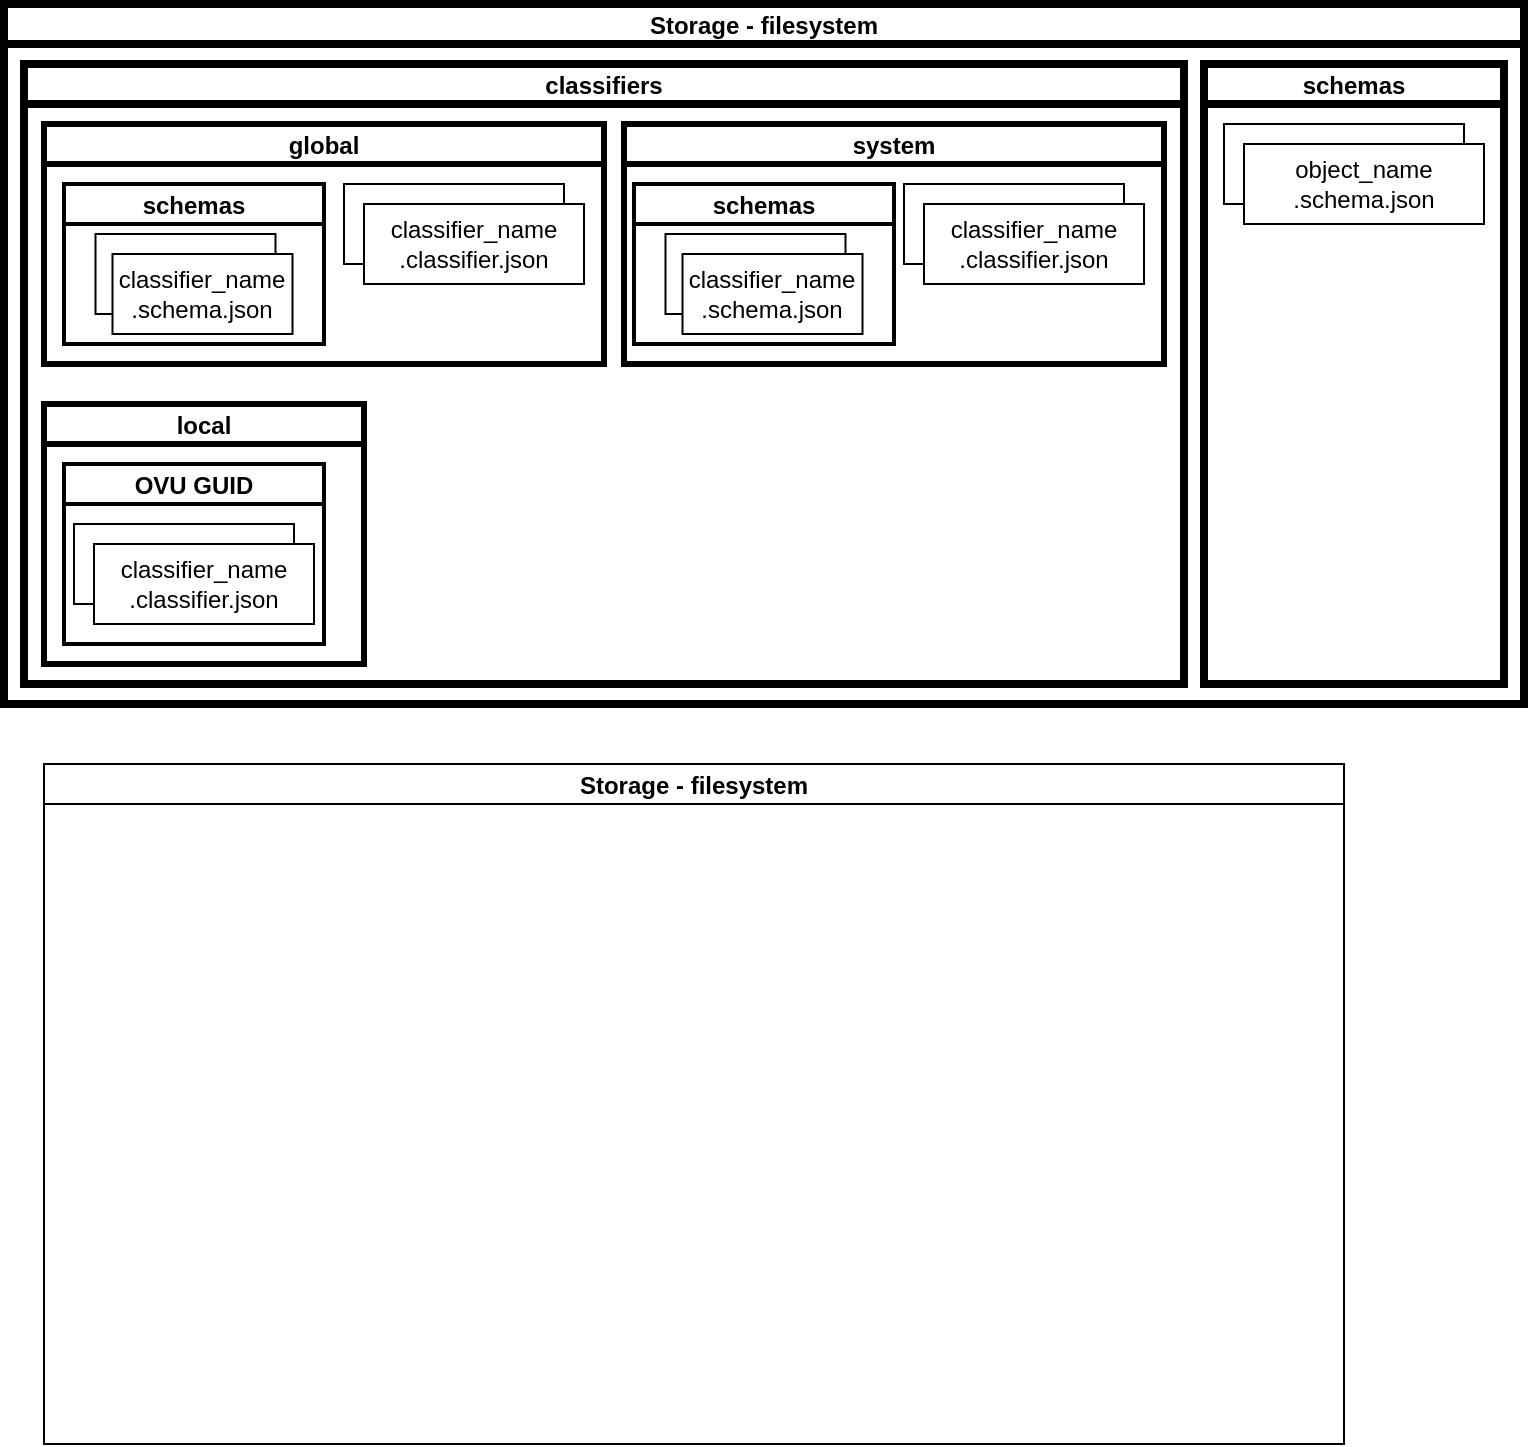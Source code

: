 <mxfile version="21.6.1" type="github">
  <diagram name="Страница 1" id="JitTd_IMZwC5bZD_vbZD">
    <mxGraphModel dx="1434" dy="747" grid="1" gridSize="10" guides="1" tooltips="1" connect="1" arrows="1" fold="1" page="1" pageScale="1" pageWidth="827" pageHeight="1169" math="0" shadow="0">
      <root>
        <mxCell id="0" />
        <mxCell id="1" parent="0" />
        <mxCell id="nBOdrs7TVnGfuyen_7ym-8" value="Storage - filesystem" style="swimlane;startSize=20;horizontal=1;containerType=tree;newEdgeStyle={&quot;edgeStyle&quot;:&quot;elbowEdgeStyle&quot;,&quot;startArrow&quot;:&quot;none&quot;,&quot;endArrow&quot;:&quot;none&quot;};strokeWidth=4;" vertex="1" parent="1">
          <mxGeometry x="40" y="40" width="760" height="350" as="geometry">
            <mxRectangle x="40" y="40" width="160" height="30" as="alternateBounds" />
          </mxGeometry>
        </mxCell>
        <mxCell id="nBOdrs7TVnGfuyen_7ym-16" value="classifiers" style="swimlane;startSize=20;horizontal=1;containerType=tree;newEdgeStyle={&quot;edgeStyle&quot;:&quot;elbowEdgeStyle&quot;,&quot;startArrow&quot;:&quot;none&quot;,&quot;endArrow&quot;:&quot;none&quot;};strokeWidth=4;" vertex="1" parent="nBOdrs7TVnGfuyen_7ym-8">
          <mxGeometry x="10" y="30" width="580" height="310" as="geometry">
            <mxRectangle x="40" y="40" width="160" height="30" as="alternateBounds" />
          </mxGeometry>
        </mxCell>
        <mxCell id="nBOdrs7TVnGfuyen_7ym-19" value="global" style="swimlane;startSize=20;horizontal=1;containerType=tree;newEdgeStyle={&quot;edgeStyle&quot;:&quot;elbowEdgeStyle&quot;,&quot;startArrow&quot;:&quot;none&quot;,&quot;endArrow&quot;:&quot;none&quot;};strokeWidth=3;" vertex="1" parent="nBOdrs7TVnGfuyen_7ym-16">
          <mxGeometry x="10" y="30" width="280" height="120" as="geometry">
            <mxRectangle x="40" y="40" width="160" height="30" as="alternateBounds" />
          </mxGeometry>
        </mxCell>
        <mxCell id="nBOdrs7TVnGfuyen_7ym-20" value="schemas" style="swimlane;startSize=20;horizontal=1;containerType=tree;newEdgeStyle={&quot;edgeStyle&quot;:&quot;elbowEdgeStyle&quot;,&quot;startArrow&quot;:&quot;none&quot;,&quot;endArrow&quot;:&quot;none&quot;};strokeWidth=2;" vertex="1" parent="nBOdrs7TVnGfuyen_7ym-19">
          <mxGeometry x="10" y="30" width="130" height="80" as="geometry">
            <mxRectangle x="10" y="30" width="160" height="30" as="alternateBounds" />
          </mxGeometry>
        </mxCell>
        <mxCell id="nBOdrs7TVnGfuyen_7ym-45" value="" style="group" vertex="1" connectable="0" parent="nBOdrs7TVnGfuyen_7ym-20">
          <mxGeometry x="15.75" y="25" width="98.5" height="50" as="geometry" />
        </mxCell>
        <mxCell id="nBOdrs7TVnGfuyen_7ym-46" value="" style="rounded=0;whiteSpace=wrap;html=1;" vertex="1" parent="nBOdrs7TVnGfuyen_7ym-45">
          <mxGeometry width="90" height="40" as="geometry" />
        </mxCell>
        <mxCell id="nBOdrs7TVnGfuyen_7ym-47" value="classifier_name&lt;br style=&quot;border-color: var(--border-color);&quot;&gt;.schema.json" style="rounded=0;whiteSpace=wrap;html=1;" vertex="1" parent="nBOdrs7TVnGfuyen_7ym-45">
          <mxGeometry x="8.5" y="10" width="90" height="40" as="geometry" />
        </mxCell>
        <mxCell id="nBOdrs7TVnGfuyen_7ym-38" value="" style="group" vertex="1" connectable="0" parent="nBOdrs7TVnGfuyen_7ym-19">
          <mxGeometry x="150" y="30" width="120" height="50" as="geometry" />
        </mxCell>
        <mxCell id="nBOdrs7TVnGfuyen_7ym-37" value="" style="rounded=0;whiteSpace=wrap;html=1;" vertex="1" parent="nBOdrs7TVnGfuyen_7ym-38">
          <mxGeometry width="110" height="40" as="geometry" />
        </mxCell>
        <mxCell id="nBOdrs7TVnGfuyen_7ym-31" value="classifier_name&lt;br&gt;.classifier.json" style="rounded=0;whiteSpace=wrap;html=1;" vertex="1" parent="nBOdrs7TVnGfuyen_7ym-38">
          <mxGeometry x="10" y="10" width="110" height="40" as="geometry" />
        </mxCell>
        <mxCell id="nBOdrs7TVnGfuyen_7ym-24" value="system" style="swimlane;startSize=20;horizontal=1;containerType=tree;newEdgeStyle={&quot;edgeStyle&quot;:&quot;elbowEdgeStyle&quot;,&quot;startArrow&quot;:&quot;none&quot;,&quot;endArrow&quot;:&quot;none&quot;};strokeWidth=3;" vertex="1" parent="nBOdrs7TVnGfuyen_7ym-16">
          <mxGeometry x="300" y="30" width="270" height="120" as="geometry">
            <mxRectangle x="40" y="40" width="160" height="30" as="alternateBounds" />
          </mxGeometry>
        </mxCell>
        <mxCell id="nBOdrs7TVnGfuyen_7ym-29" value="schemas" style="swimlane;startSize=20;horizontal=1;containerType=tree;newEdgeStyle={&quot;edgeStyle&quot;:&quot;elbowEdgeStyle&quot;,&quot;startArrow&quot;:&quot;none&quot;,&quot;endArrow&quot;:&quot;none&quot;};strokeWidth=2;" vertex="1" parent="nBOdrs7TVnGfuyen_7ym-24">
          <mxGeometry x="5" y="30" width="130" height="80" as="geometry">
            <mxRectangle x="10" y="30" width="160" height="30" as="alternateBounds" />
          </mxGeometry>
        </mxCell>
        <mxCell id="nBOdrs7TVnGfuyen_7ym-43" value="" style="group" vertex="1" connectable="0" parent="nBOdrs7TVnGfuyen_7ym-29">
          <mxGeometry x="15.75" y="25" width="98.5" height="50" as="geometry" />
        </mxCell>
        <mxCell id="nBOdrs7TVnGfuyen_7ym-44" value="" style="group" vertex="1" connectable="0" parent="nBOdrs7TVnGfuyen_7ym-43">
          <mxGeometry width="98.5" height="50" as="geometry" />
        </mxCell>
        <mxCell id="nBOdrs7TVnGfuyen_7ym-25" value="" style="rounded=0;whiteSpace=wrap;html=1;" vertex="1" parent="nBOdrs7TVnGfuyen_7ym-44">
          <mxGeometry width="90" height="40" as="geometry" />
        </mxCell>
        <mxCell id="nBOdrs7TVnGfuyen_7ym-42" value="classifier_name&lt;br style=&quot;border-color: var(--border-color);&quot;&gt;.schema.json" style="rounded=0;whiteSpace=wrap;html=1;" vertex="1" parent="nBOdrs7TVnGfuyen_7ym-44">
          <mxGeometry x="8.5" y="10" width="90" height="40" as="geometry" />
        </mxCell>
        <mxCell id="nBOdrs7TVnGfuyen_7ym-39" value="" style="group" vertex="1" connectable="0" parent="nBOdrs7TVnGfuyen_7ym-24">
          <mxGeometry x="140" y="30" width="120" height="50" as="geometry" />
        </mxCell>
        <mxCell id="nBOdrs7TVnGfuyen_7ym-40" value="" style="rounded=0;whiteSpace=wrap;html=1;" vertex="1" parent="nBOdrs7TVnGfuyen_7ym-39">
          <mxGeometry width="110" height="40" as="geometry" />
        </mxCell>
        <mxCell id="nBOdrs7TVnGfuyen_7ym-41" value="classifier_name&lt;br&gt;.classifier.json" style="rounded=0;whiteSpace=wrap;html=1;" vertex="1" parent="nBOdrs7TVnGfuyen_7ym-39">
          <mxGeometry x="10" y="10" width="110" height="40" as="geometry" />
        </mxCell>
        <mxCell id="nBOdrs7TVnGfuyen_7ym-21" value="local" style="swimlane;startSize=20;horizontal=1;containerType=tree;newEdgeStyle={&quot;edgeStyle&quot;:&quot;elbowEdgeStyle&quot;,&quot;startArrow&quot;:&quot;none&quot;,&quot;endArrow&quot;:&quot;none&quot;};strokeWidth=3;" vertex="1" parent="nBOdrs7TVnGfuyen_7ym-16">
          <mxGeometry x="10" y="170" width="160" height="130" as="geometry">
            <mxRectangle x="40" y="40" width="160" height="30" as="alternateBounds" />
          </mxGeometry>
        </mxCell>
        <mxCell id="nBOdrs7TVnGfuyen_7ym-33" value="OVU GUID" style="swimlane;startSize=20;horizontal=1;containerType=tree;newEdgeStyle={&quot;edgeStyle&quot;:&quot;elbowEdgeStyle&quot;,&quot;startArrow&quot;:&quot;none&quot;,&quot;endArrow&quot;:&quot;none&quot;};strokeWidth=2;" vertex="1" parent="nBOdrs7TVnGfuyen_7ym-21">
          <mxGeometry x="10" y="30" width="130" height="90" as="geometry">
            <mxRectangle x="10" y="30" width="160" height="30" as="alternateBounds" />
          </mxGeometry>
        </mxCell>
        <mxCell id="nBOdrs7TVnGfuyen_7ym-48" value="" style="group" vertex="1" connectable="0" parent="nBOdrs7TVnGfuyen_7ym-33">
          <mxGeometry x="5" y="30" width="120" height="50" as="geometry" />
        </mxCell>
        <mxCell id="nBOdrs7TVnGfuyen_7ym-49" value="" style="rounded=0;whiteSpace=wrap;html=1;" vertex="1" parent="nBOdrs7TVnGfuyen_7ym-48">
          <mxGeometry width="110" height="40" as="geometry" />
        </mxCell>
        <mxCell id="nBOdrs7TVnGfuyen_7ym-50" value="classifier_name&lt;br&gt;.classifier.json" style="rounded=0;whiteSpace=wrap;html=1;" vertex="1" parent="nBOdrs7TVnGfuyen_7ym-48">
          <mxGeometry x="10" y="10" width="110" height="40" as="geometry" />
        </mxCell>
        <mxCell id="nBOdrs7TVnGfuyen_7ym-22" value="schemas" style="swimlane;startSize=20;horizontal=1;containerType=tree;newEdgeStyle={&quot;edgeStyle&quot;:&quot;elbowEdgeStyle&quot;,&quot;startArrow&quot;:&quot;none&quot;,&quot;endArrow&quot;:&quot;none&quot;};strokeWidth=4;" vertex="1" parent="nBOdrs7TVnGfuyen_7ym-8">
          <mxGeometry x="600" y="30" width="150" height="310" as="geometry">
            <mxRectangle x="40" y="40" width="160" height="30" as="alternateBounds" />
          </mxGeometry>
        </mxCell>
        <mxCell id="nBOdrs7TVnGfuyen_7ym-35" value="" style="rounded=0;whiteSpace=wrap;html=1;" vertex="1" parent="nBOdrs7TVnGfuyen_7ym-22">
          <mxGeometry x="10" y="30" width="120" height="40" as="geometry" />
        </mxCell>
        <mxCell id="nBOdrs7TVnGfuyen_7ym-36" value="object_name&lt;br&gt;.schema.json" style="rounded=0;whiteSpace=wrap;html=1;" vertex="1" parent="nBOdrs7TVnGfuyen_7ym-22">
          <mxGeometry x="20" y="40" width="120" height="40" as="geometry" />
        </mxCell>
        <mxCell id="nBOdrs7TVnGfuyen_7ym-23" value="Storage - filesystem" style="swimlane;startSize=20;horizontal=1;containerType=tree;newEdgeStyle={&quot;edgeStyle&quot;:&quot;elbowEdgeStyle&quot;,&quot;startArrow&quot;:&quot;none&quot;,&quot;endArrow&quot;:&quot;none&quot;};" vertex="1" parent="1">
          <mxGeometry x="60" y="420" width="650" height="340" as="geometry">
            <mxRectangle x="40" y="40" width="160" height="30" as="alternateBounds" />
          </mxGeometry>
        </mxCell>
      </root>
    </mxGraphModel>
  </diagram>
</mxfile>
